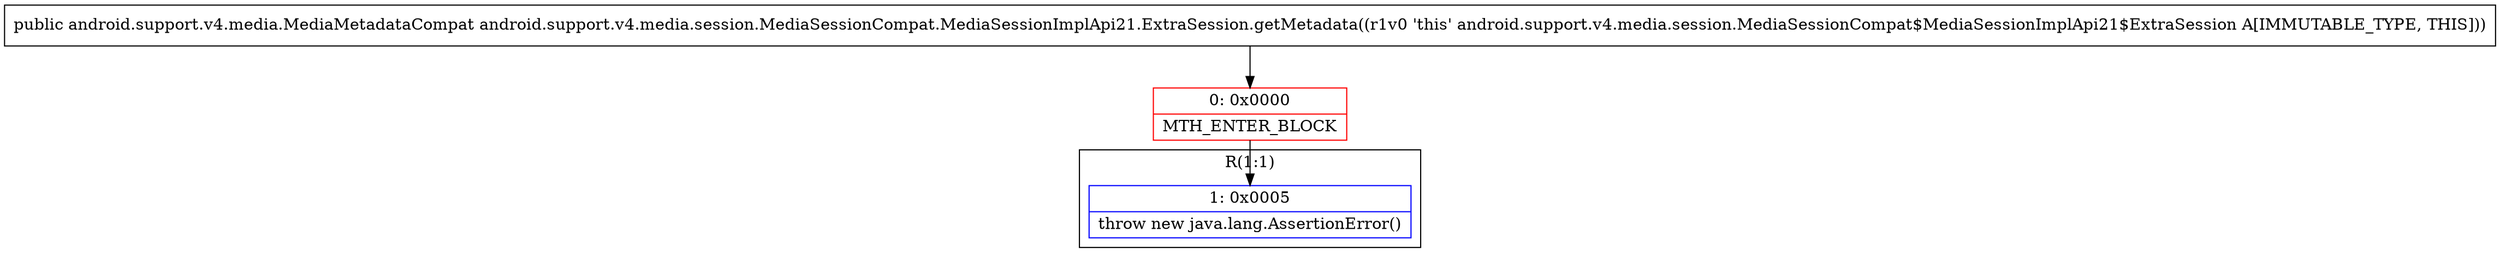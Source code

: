 digraph "CFG forandroid.support.v4.media.session.MediaSessionCompat.MediaSessionImplApi21.ExtraSession.getMetadata()Landroid\/support\/v4\/media\/MediaMetadataCompat;" {
subgraph cluster_Region_1654361081 {
label = "R(1:1)";
node [shape=record,color=blue];
Node_1 [shape=record,label="{1\:\ 0x0005|throw new java.lang.AssertionError()\l}"];
}
Node_0 [shape=record,color=red,label="{0\:\ 0x0000|MTH_ENTER_BLOCK\l}"];
MethodNode[shape=record,label="{public android.support.v4.media.MediaMetadataCompat android.support.v4.media.session.MediaSessionCompat.MediaSessionImplApi21.ExtraSession.getMetadata((r1v0 'this' android.support.v4.media.session.MediaSessionCompat$MediaSessionImplApi21$ExtraSession A[IMMUTABLE_TYPE, THIS])) }"];
MethodNode -> Node_0;
Node_0 -> Node_1;
}

